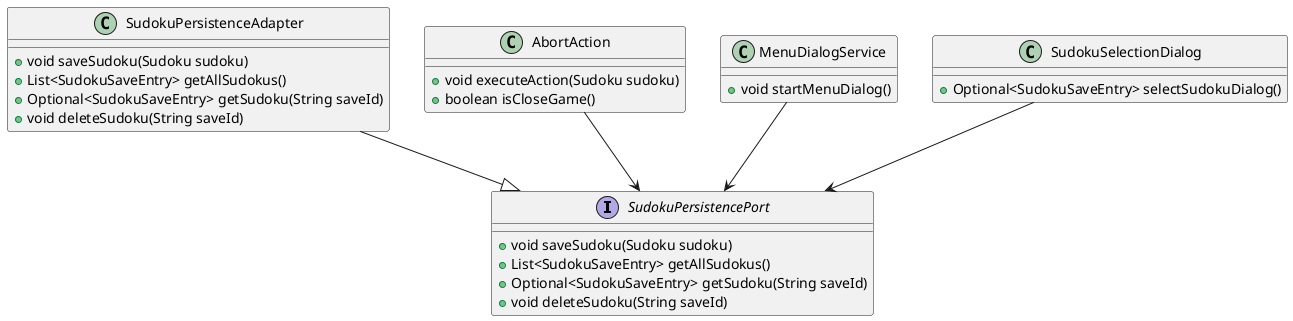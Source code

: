 @startuml
interface SudokuPersistencePort {
   + void saveSudoku(Sudoku sudoku)
   + List<SudokuSaveEntry> getAllSudokus()
   + Optional<SudokuSaveEntry> getSudoku(String saveId)
   + void deleteSudoku(String saveId)
}

class SudokuPersistenceAdapter {
    + void saveSudoku(Sudoku sudoku)
    + List<SudokuSaveEntry> getAllSudokus()
    + Optional<SudokuSaveEntry> getSudoku(String saveId)
    + void deleteSudoku(String saveId)
}

class AbortAction {
  + void executeAction(Sudoku sudoku)
	+ boolean isCloseGame()
}

class MenuDialogService {
    + void startMenuDialog()
}

class SudokuSelectionDialog {
    + Optional<SudokuSaveEntry> selectSudokuDialog()
}

SudokuPersistenceAdapter --|> SudokuPersistencePort
AbortAction --> SudokuPersistencePort
MenuDialogService --> SudokuPersistencePort
SudokuSelectionDialog --> SudokuPersistencePort
@enduml
